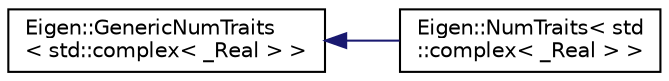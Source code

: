 digraph "Graphical Class Hierarchy"
{
  edge [fontname="Helvetica",fontsize="10",labelfontname="Helvetica",labelfontsize="10"];
  node [fontname="Helvetica",fontsize="10",shape=record];
  rankdir="LR";
  Node1 [label="Eigen::GenericNumTraits\l\< std::complex\< _Real \> \>",height=0.2,width=0.4,color="black", fillcolor="white", style="filled",URL="$struct_eigen_1_1_generic_num_traits.html"];
  Node1 -> Node2 [dir="back",color="midnightblue",fontsize="10",style="solid",fontname="Helvetica"];
  Node2 [label="Eigen::NumTraits\< std\l::complex\< _Real \> \>",height=0.2,width=0.4,color="black", fillcolor="white", style="filled",URL="$struct_eigen_1_1_num_traits_3_01std_1_1complex_3_01___real_01_4_01_4.html"];
}
